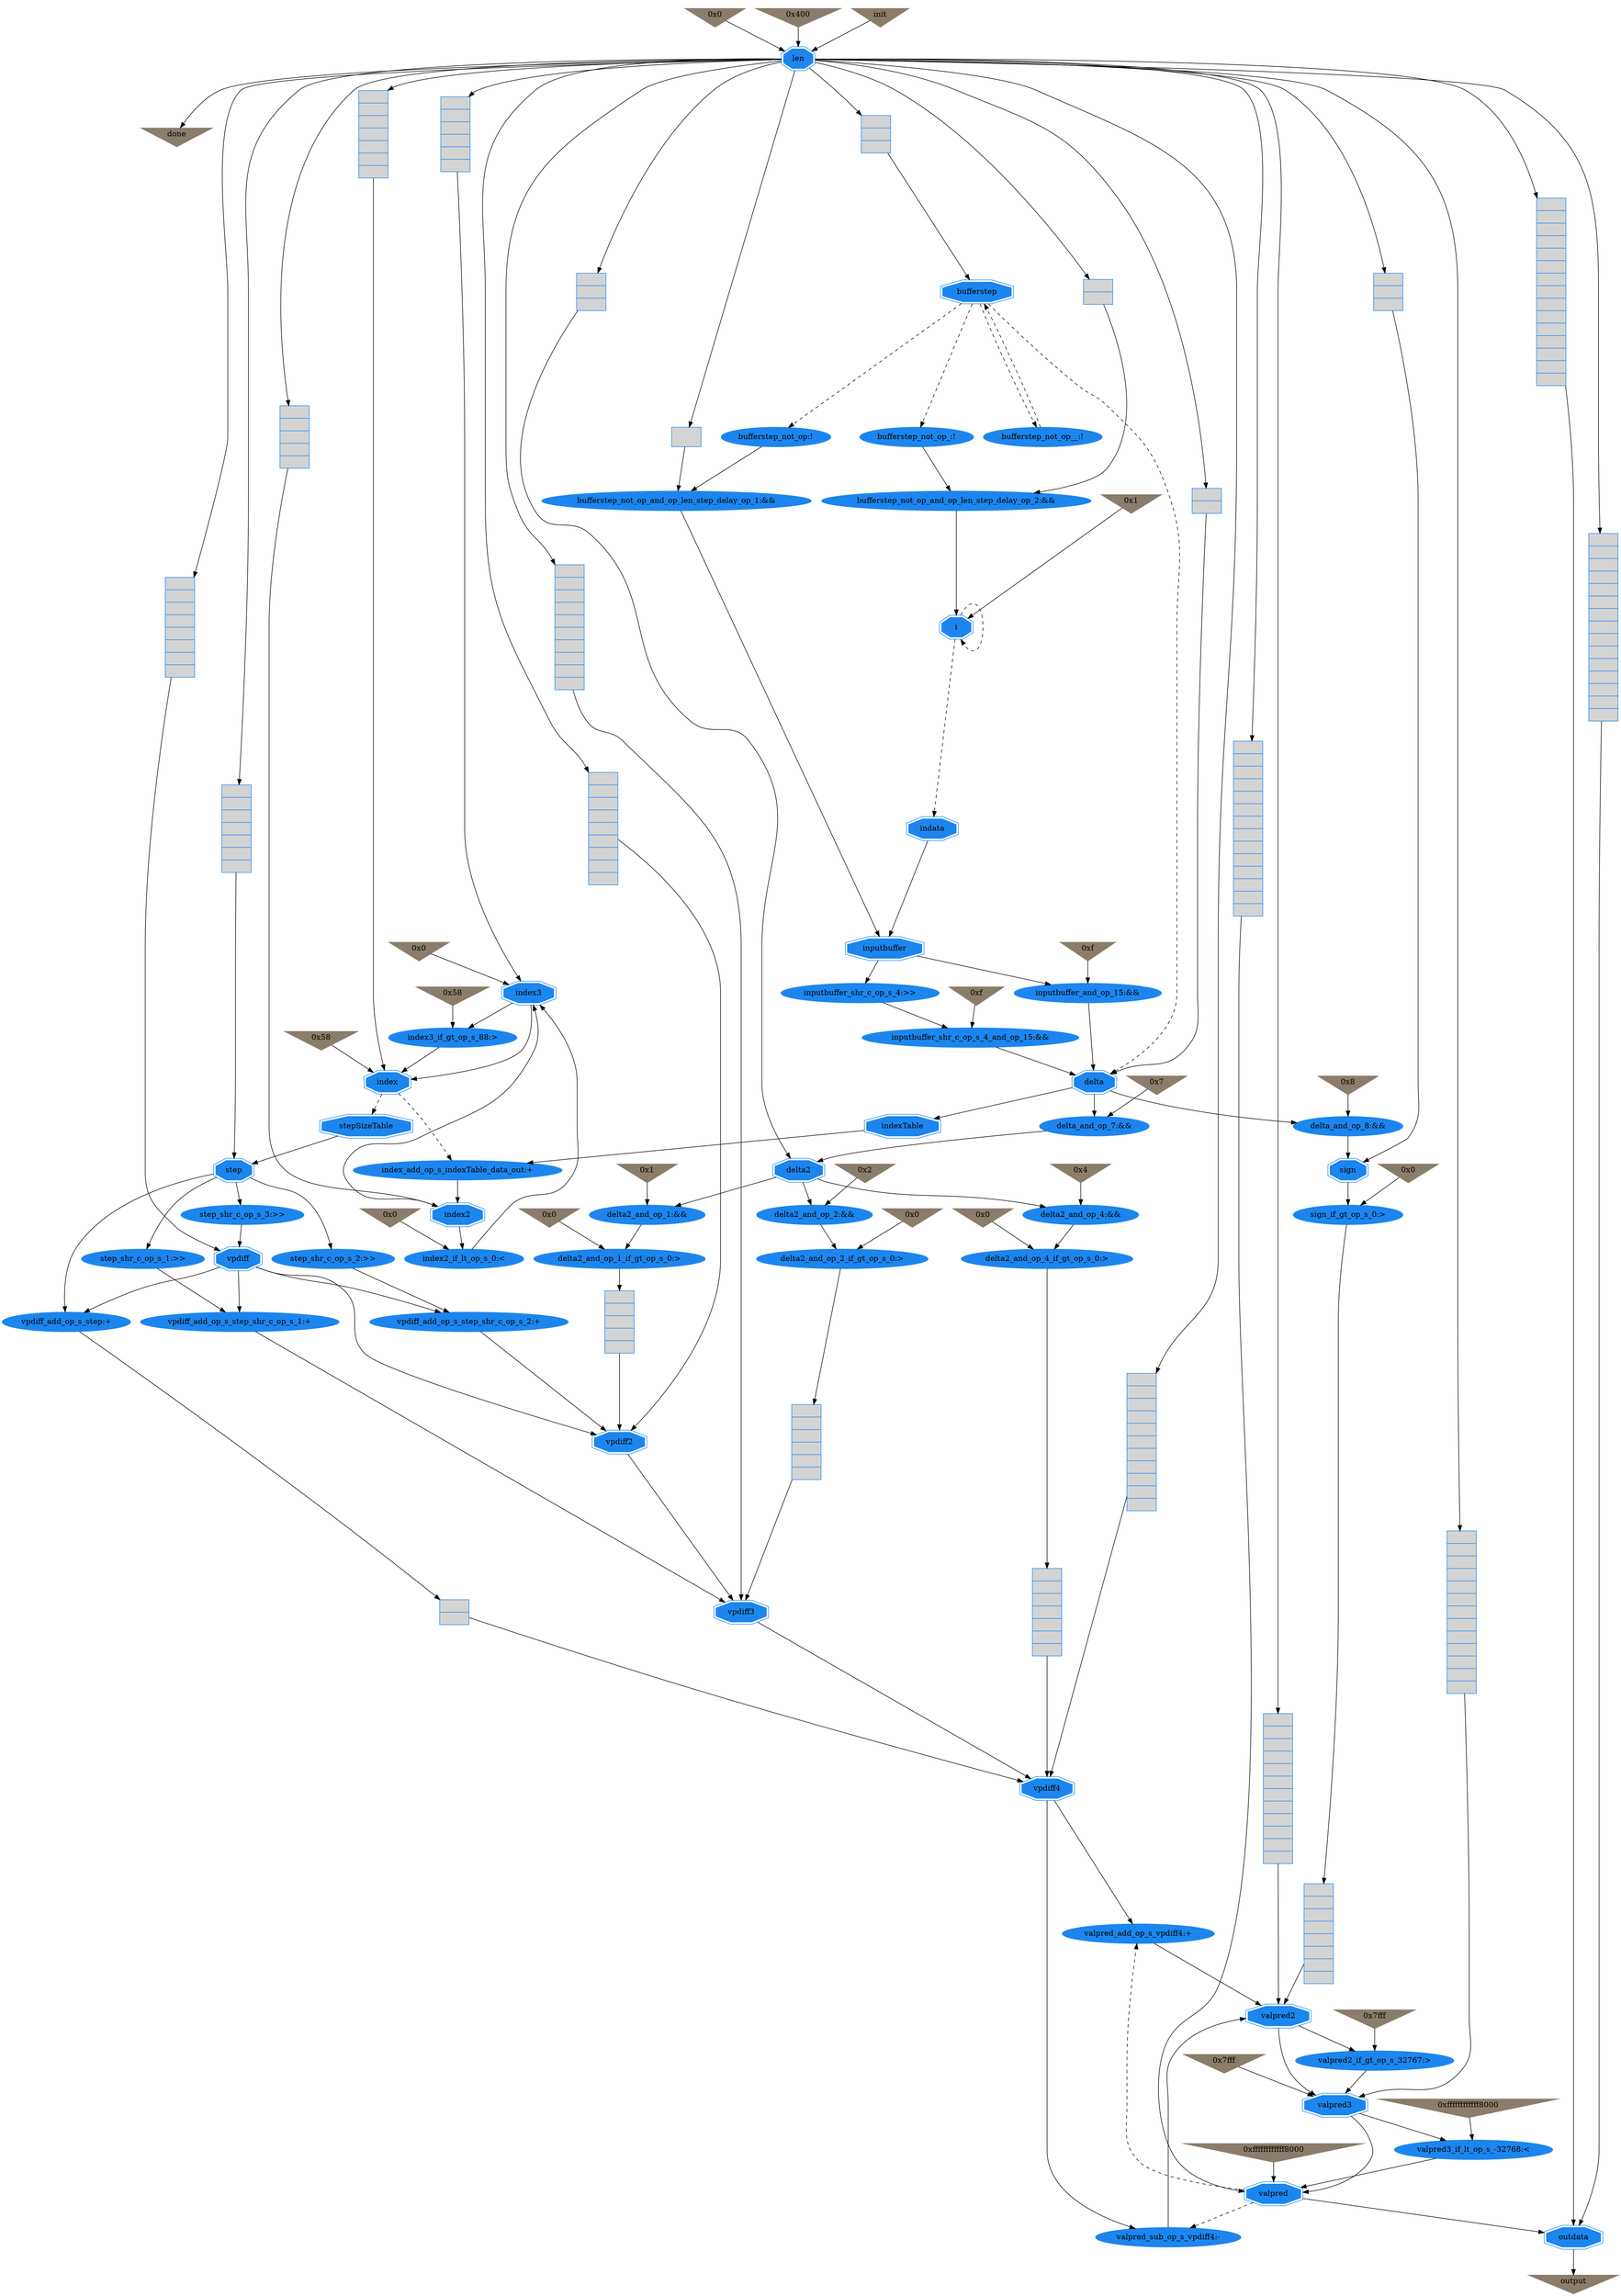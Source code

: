 digraph adpcm_decoder {
	// Components (Nodes)
	node [shape=ellipse, style=filled, color=dodgerblue2];
	"done" [color=bisque4 shape=invtriangle label="done"];
	"c100" [label="{||||}" shape=record fillcolor=lightgray  color=dodgerblue2 ];
	"delta2" [label="delta2" shape=doubleoctagon  color=dodgerblue2 ];
	"c89" [label="{|||||}" shape=record fillcolor=lightgray  color=dodgerblue2 ];
	"sign" [label="sign" shape=doubleoctagon  color=dodgerblue2 ];
	"c85" [label="{||}" shape=record fillcolor=lightgray  color=dodgerblue2 ];
	"delta2_and_op_4" [label="delta2_and_op_4:&&"  color=dodgerblue2 ];
	"index2_if_lt_op_s_0" [label="index2_if_lt_op_s_0:<"  color=dodgerblue2 ];
	"step_shr_c_op_s_3" [label="step_shr_c_op_s_3:>>"  color=dodgerblue2 ];
	"c64" [color=bisque4 shape=invtriangle label="0x1"];
	"indata" [label="indata" shape=doubleoctagon  color=dodgerblue2 ];
	"c68" [color=bisque4 shape=invtriangle label="0x0"];
	"c66" [color=bisque4 shape=invtriangle label="0x7"];
	"c70" [color=bisque4 shape=invtriangle label="0x58"];
	"i" [label="i" shape=doubleoctagon  color=dodgerblue2 ];
	"len_step_delay_op_1" [label="{}" shape=record fillcolor=lightgray  color=dodgerblue2 ];
	"c87" [label="{||}" shape=record fillcolor=lightgray  color=dodgerblue2 ];
	"bufferstep_not_op__" [label="bufferstep_not_op__:!"  color=dodgerblue2 ];
	"c102" [label="{|||||||}" shape=record fillcolor=lightgray  color=dodgerblue2 ];
	"index3_if_gt_op_s_88" [label="index3_if_gt_op_s_88:>"  color=dodgerblue2 ];
	"valpred_add_op_s_vpdiff4" [label="valpred_add_op_s_vpdiff4:+"  color=dodgerblue2 ];
	"sign_if_gt_op_s_0" [label="sign_if_gt_op_s_0:>"  color=dodgerblue2 ];
	"vpdiff_add_op_s_step" [label="vpdiff_add_op_s_step:+"  color=dodgerblue2 ];
	"valpred2_if_gt_op_s_32767" [label="valpred2_if_gt_op_s_32767:>"  color=dodgerblue2 ];
	"c81" [color=bisque4 shape=invtriangle label="0xffffffffffff8000"];
	"c83" [label="{||||||||||||||}" shape=record fillcolor=lightgray  color=dodgerblue2 ];
	"delta" [label="delta" shape=doubleoctagon  color=dodgerblue2 ];
	"delta_and_op_8" [label="delta_and_op_8:&&"  color=dodgerblue2 ];
	"c96" [label="{|||||||||||}" shape=record fillcolor=lightgray  color=dodgerblue2 ];
	"step_shr_c_op_s_2" [label="step_shr_c_op_s_2:>>"  color=dodgerblue2 ];
	"delta2_and_op_2_if_gt_op_s_0" [label="delta2_and_op_2_if_gt_op_s_0:>"  color=dodgerblue2 ];
	"c60" [color=bisque4 shape=invtriangle label="0x0"];
	"valpred" [label="valpred" shape=doubleoctagon  color=dodgerblue2 ];
	"c62" [color=bisque4 shape=invtriangle label="0xf"];
	"stepSizeTable" [label="stepSizeTable" shape=doubleoctagon  color=dodgerblue2 ];
	"index2" [label="index2" shape=doubleoctagon  color=dodgerblue2 ];
	"vpdiff" [label="vpdiff" shape=doubleoctagon  color=dodgerblue2 ];
	"output" [color=bisque4 shape=invtriangle label="output"];
	"c90" [label="{||||||}" shape=record fillcolor=lightgray  color=dodgerblue2 ];
	"c92" [label="{|||||||}" shape=record fillcolor=lightgray  color=dodgerblue2 ];
	"inputbuffer_shr_c_op_s_4" [label="inputbuffer_shr_c_op_s_4:>>"  color=dodgerblue2 ];
	"c98" [label="{|||||||||||||}" shape=record fillcolor=lightgray  color=dodgerblue2 ];
	"len_step_delay_op_2" [label="{|}" shape=record fillcolor=lightgray  color=dodgerblue2 ];
	"c94" [label="{|||||||||}" shape=record fillcolor=lightgray  color=dodgerblue2 ];
	"valpred3" [label="valpred3" shape=doubleoctagon  color=dodgerblue2 ];
	"vpdiff_add_op_s_step_shr_c_op_s_1" [label="vpdiff_add_op_s_step_shr_c_op_s_1:+"  color=dodgerblue2 ];
	"vpdiff2" [label="vpdiff2" shape=doubleoctagon  color=dodgerblue2 ];
	"c73" [color=bisque4 shape=invtriangle label="0x2"];
	"bufferstep_not_op_and_op_len_step_delay_op_1" [label="bufferstep_not_op_and_op_len_step_delay_op_1:&&"  color=dodgerblue2 ];
	"c77" [color=bisque4 shape=invtriangle label="0x0"];
	"c75" [color=bisque4 shape=invtriangle label="0x4"];
	"c79" [color=bisque4 shape=invtriangle label="0x7fff"];
	"c63" [color=bisque4 shape=invtriangle label="0xf"];
	"valpred2" [label="valpred2" shape=doubleoctagon  color=dodgerblue2 ];
	"vpdiff4" [label="vpdiff4" shape=doubleoctagon  color=dodgerblue2 ];
	"index_add_op_s_indexTable_data_out" [label="index_add_op_s_indexTable_data_out:+"  color=dodgerblue2 ];
	"c103" [label="{|}" shape=record fillcolor=lightgray  color=dodgerblue2 ];
	"index" [label="index" shape=doubleoctagon  color=dodgerblue2 ];
	"delta_and_op_7" [label="delta_and_op_7:&&"  color=dodgerblue2 ];
	"c86" [label="{||}" shape=record fillcolor=lightgray  color=dodgerblue2 ];
	"c84" [label="{|}" shape=record fillcolor=lightgray  color=dodgerblue2 ];
	"c88" [label="{||||}" shape=record fillcolor=lightgray  color=dodgerblue2 ];
	"c82" [label="{||||||||||||||}" shape=record fillcolor=lightgray  color=dodgerblue2 ];
	"valpred_sub_op_s_vpdiff4" [label="valpred_sub_op_s_vpdiff4:-"  color=dodgerblue2 ];
	"index3" [label="index3" shape=doubleoctagon  color=dodgerblue2 ];
	"delta2_and_op_1" [label="delta2_and_op_1:&&"  color=dodgerblue2 ];
	"delta2_and_op_4_if_gt_op_s_0" [label="delta2_and_op_4_if_gt_op_s_0:>"  color=dodgerblue2 ];
	"len" [label="len" shape=doubleoctagon  color=dodgerblue2 ];
	"bufferstep" [label="bufferstep" shape=doubleoctagon  color=dodgerblue2 ];
	"bufferstep_not_op" [label="bufferstep_not_op:!"  color=dodgerblue2 ];
	"outdata" [label="outdata" shape=doubleoctagon  color=dodgerblue2 ];
	"c101" [label="{||||||}" shape=record fillcolor=lightgray  color=dodgerblue2 ];
	"c99" [label="{|||||}" shape=record fillcolor=lightgray  color=dodgerblue2 ];
	"c65" [color=bisque4 shape=invtriangle label="0x8"];
	"c71" [color=bisque4 shape=invtriangle label="0x1"];
	"c67" [color=bisque4 shape=invtriangle label="0x0"];
	"c69" [color=bisque4 shape=invtriangle label="0x58"];
	"delta2_and_op_2" [label="delta2_and_op_2:&&"  color=dodgerblue2 ];
	"vpdiff3" [label="vpdiff3" shape=doubleoctagon  color=dodgerblue2 ];
	"valpred3_if_lt_op_s_-32768" [label="valpred3_if_lt_op_s_-32768:<"  color=dodgerblue2 ];
	"bufferstep_not_op_and_op_len_step_delay_op_2" [label="bufferstep_not_op_and_op_len_step_delay_op_2:&&"  color=dodgerblue2 ];
	"inputbuffer_and_op_15" [label="inputbuffer_and_op_15:&&"  color=dodgerblue2 ];
	"inputbuffer_shr_c_op_s_4_and_op_15" [label="inputbuffer_shr_c_op_s_4_and_op_15:&&"  color=dodgerblue2 ];
	"bufferstep_not_op_" [label="bufferstep_not_op_:!"  color=dodgerblue2 ];
	"c76" [color=bisque4 shape=invtriangle label="0x0"];
	"c74" [color=bisque4 shape=invtriangle label="0x0"];
	"c80" [color=bisque4 shape=invtriangle label="0xffffffffffff8000"];
	"c78" [color=bisque4 shape=invtriangle label="0x7fff"];
	"c72" [color=bisque4 shape=invtriangle label="0x0"];
	"c61" [color=bisque4 shape=invtriangle label="0x400"];
	"vpdiff_add_op_s_step_shr_c_op_s_2" [label="vpdiff_add_op_s_step_shr_c_op_s_2:+"  color=dodgerblue2 ];
	"step_shr_c_op_s_1" [label="step_shr_c_op_s_1:>>"  color=dodgerblue2 ];
	"delta2_and_op_1_if_gt_op_s_0" [label="delta2_and_op_1_if_gt_op_s_0:>"  color=dodgerblue2 ];
	"c95" [label="{||||||||||}" shape=record fillcolor=lightgray  color=dodgerblue2 ];
	"c93" [label="{||||||||}" shape=record fillcolor=lightgray  color=dodgerblue2 ];
	"c97" [label="{||||||||||||}" shape=record fillcolor=lightgray  color=dodgerblue2 ];
	"c91" [label="{||||||}" shape=record fillcolor=lightgray  color=dodgerblue2 ];
	"indexTable" [label="indexTable" shape=doubleoctagon  color=dodgerblue2 ];
	"step" [label="step" shape=doubleoctagon  color=dodgerblue2 ];
	"inputbuffer" [label="inputbuffer" shape=doubleoctagon  color=dodgerblue2 ];
	"init" [color=bisque4 shape=invtriangle label="init"];

	// Signals (Edges)
	"c60" -> "len"
	"valpred" -> "outdata"
	"c62" -> "inputbuffer_and_op_15"
	"valpred2" -> "valpred2_if_gt_op_s_32767"
	"bufferstep" -> "delta" [style=dashed];
	"vpdiff4" -> "valpred_add_op_s_vpdiff4"
	"len" -> "c90":input
	"c82" -> "outdata"
	"c69" -> "index3_if_gt_op_s_88"
	"c66" -> "delta_and_op_7"
	"index" -> "index_add_op_s_indexTable_data_out" [style=dashed];
	"c74" -> "delta2_and_op_2_if_gt_op_s_0"
	"len" -> "c92":input
	"len" -> "c91":input
	"len" -> "c93":input
	"bufferstep_not_op_and_op_len_step_delay_op_1" -> "inputbuffer"
	"vpdiff" -> "vpdiff_add_op_s_step_shr_c_op_s_1"
	"vpdiff2" -> "vpdiff3"
	"inputbuffer_shr_c_op_s_4" -> "inputbuffer_shr_c_op_s_4_and_op_15"
	"inputbuffer_shr_c_op_s_4_and_op_15" -> "delta"
	"valpred_sub_op_s_vpdiff4" -> "valpred2"
	"delta" -> "indexTable"
	"len" -> "done"
	"len" -> "c89":input
	"bufferstep" -> "bufferstep_not_op__" [style=dashed];
	"c83" -> "outdata"
	"delta2" -> "delta2_and_op_1"
	"step" -> "step_shr_c_op_s_3"
	"c70" -> "index"
	"delta2_and_op_1" -> "delta2_and_op_1_if_gt_op_s_0"
	"c98" -> "valpred"
	"c99" -> "vpdiff3"
	"c100" -> "vpdiff2"
	"c101" -> "vpdiff4"
	"c77" -> "sign_if_gt_op_s_0"
	"vpdiff4" -> "valpred_sub_op_s_vpdiff4"
	"i" -> "i" [style=dashed];
	"c65" -> "delta_and_op_8"
	"valpred3_if_lt_op_s_-32768" -> "valpred"
	"index" -> "stepSizeTable" [style=dashed];
	"len" -> "c86":input
	"c93" -> "vpdiff2"
	"c68" -> "index3"
	"len" -> "c88":input
	"vpdiff" -> "vpdiff2"
	"vpdiff" -> "vpdiff_add_op_s_step_shr_c_op_s_2"
	"c73" -> "delta2_and_op_2"
	"vpdiff_add_op_s_step" -> "c103":input
	"len_step_delay_op_1" -> "bufferstep_not_op_and_op_len_step_delay_op_1"
	"len" -> "len_step_delay_op_1":input
	"i" -> "indata" [style=dashed];
	"c61" -> "len"
	"c78" -> "valpred2_if_gt_op_s_32767"
	"c79" -> "valpred3"
	"len" -> "c85":input
	"valpred3" -> "valpred"
	"bufferstep_not_op_" -> "bufferstep_not_op_and_op_len_step_delay_op_2"
	"bufferstep_not_op_and_op_len_step_delay_op_2" -> "i"
	"valpred3" -> "valpred3_if_lt_op_s_-32768"
	"c94" -> "vpdiff3"
	"len" -> "c87":input
	"c72" -> "delta2_and_op_1_if_gt_op_s_0"
	"stepSizeTable" -> "step"
	"c67" -> "index2_if_lt_op_s_0"
	"delta2_and_op_4" -> "delta2_and_op_4_if_gt_op_s_0"
	"c96" -> "valpred2"
	"c95" -> "vpdiff4"
	"c97" -> "valpred3"
	"bufferstep" -> "bufferstep_not_op_" [style=dashed];
	"vpdiff" -> "vpdiff_add_op_s_step"
	"vpdiff3" -> "vpdiff4"
	"delta2_and_op_2_if_gt_op_s_0" -> "c99":input
	"delta2_and_op_2" -> "delta2_and_op_2_if_gt_op_s_0"
	"c91" -> "index"
	"c71" -> "delta2_and_op_1"
	"index3" -> "index"
	"c89" -> "index3"
	"len" -> "c84":input
	"delta" -> "delta_and_op_7"
	"len" -> "c82":input
	"bufferstep_not_op__" -> "bufferstep" [style=dashed];
	"delta_and_op_8" -> "sign"
	"valpred" -> "valpred_add_op_s_vpdiff4" [style=dashed];
	"valpred_add_op_s_vpdiff4" -> "valpred2"
	"sign_if_gt_op_s_0" -> "c102":input
	"valpred" -> "valpred_sub_op_s_vpdiff4" [style=dashed];
	"delta2_and_op_4_if_gt_op_s_0" -> "c101":input
	"delta2_and_op_1_if_gt_op_s_0" -> "c100":input
	"c90" -> "step"
	"len" -> "c98":input
	"step_shr_c_op_s_3" -> "vpdiff"
	"c92" -> "vpdiff"
	"delta_and_op_7" -> "delta2"
	"indexTable" -> "index_add_op_s_indexTable_data_out"
	"len" -> "c83":input
	"index3_if_gt_op_s_88" -> "index"
	"c63" -> "inputbuffer_shr_c_op_s_4_and_op_15"
	"inputbuffer" -> "inputbuffer_and_op_15"
	"inputbuffer_and_op_15" -> "delta"
	"inputbuffer" -> "inputbuffer_shr_c_op_s_4"
	"outdata" -> "output"
	"step" -> "step_shr_c_op_s_1"
	"delta2" -> "delta2_and_op_4"
	"step_shr_c_op_s_1" -> "vpdiff_add_op_s_step_shr_c_op_s_1"
	"vpdiff_add_op_s_step_shr_c_op_s_1" -> "vpdiff3"
	"c102" -> "valpred2"
	"vpdiff_add_op_s_step_shr_c_op_s_2" -> "vpdiff2"
	"len" -> "c97":input
	"index2_if_lt_op_s_0" -> "index3"
	"index3" -> "index3_if_gt_op_s_88"
	"len" -> "c95":input
	"c87" -> "bufferstep"
	"step" -> "step_shr_c_op_s_2"
	"delta" -> "delta_and_op_8"
	"len" -> "len_step_delay_op_2":input
	"len_step_delay_op_2" -> "bufferstep_not_op_and_op_len_step_delay_op_2"
	"c85" -> "sign"
	"c84" -> "delta"
	"c64" -> "i"
	"step" -> "vpdiff_add_op_s_step"
	"c76" -> "delta2_and_op_4_if_gt_op_s_0"
	"sign" -> "sign_if_gt_op_s_0"
	"c103" -> "vpdiff4"
	"c75" -> "delta2_and_op_4"
	"len" -> "c96":input
	"delta2" -> "delta2_and_op_2"
	"step_shr_c_op_s_2" -> "vpdiff_add_op_s_step_shr_c_op_s_2"
	"len" -> "c94":input
	"index2" -> "index2_if_lt_op_s_0"
	"c88" -> "index2"
	"c86" -> "delta2"
	"index2" -> "index3"
	"index_add_op_s_indexTable_data_out" -> "index2"
	"c80" -> "valpred3_if_lt_op_s_-32768"
	"valpred2" -> "valpred3"
	"c81" -> "valpred"
	"valpred2_if_gt_op_s_32767" -> "valpred3"
	"indata" -> "inputbuffer"
	"bufferstep_not_op" -> "bufferstep_not_op_and_op_len_step_delay_op_1"
	"bufferstep" -> "bufferstep_not_op" [style=dashed];
	"init" -> "len"
}